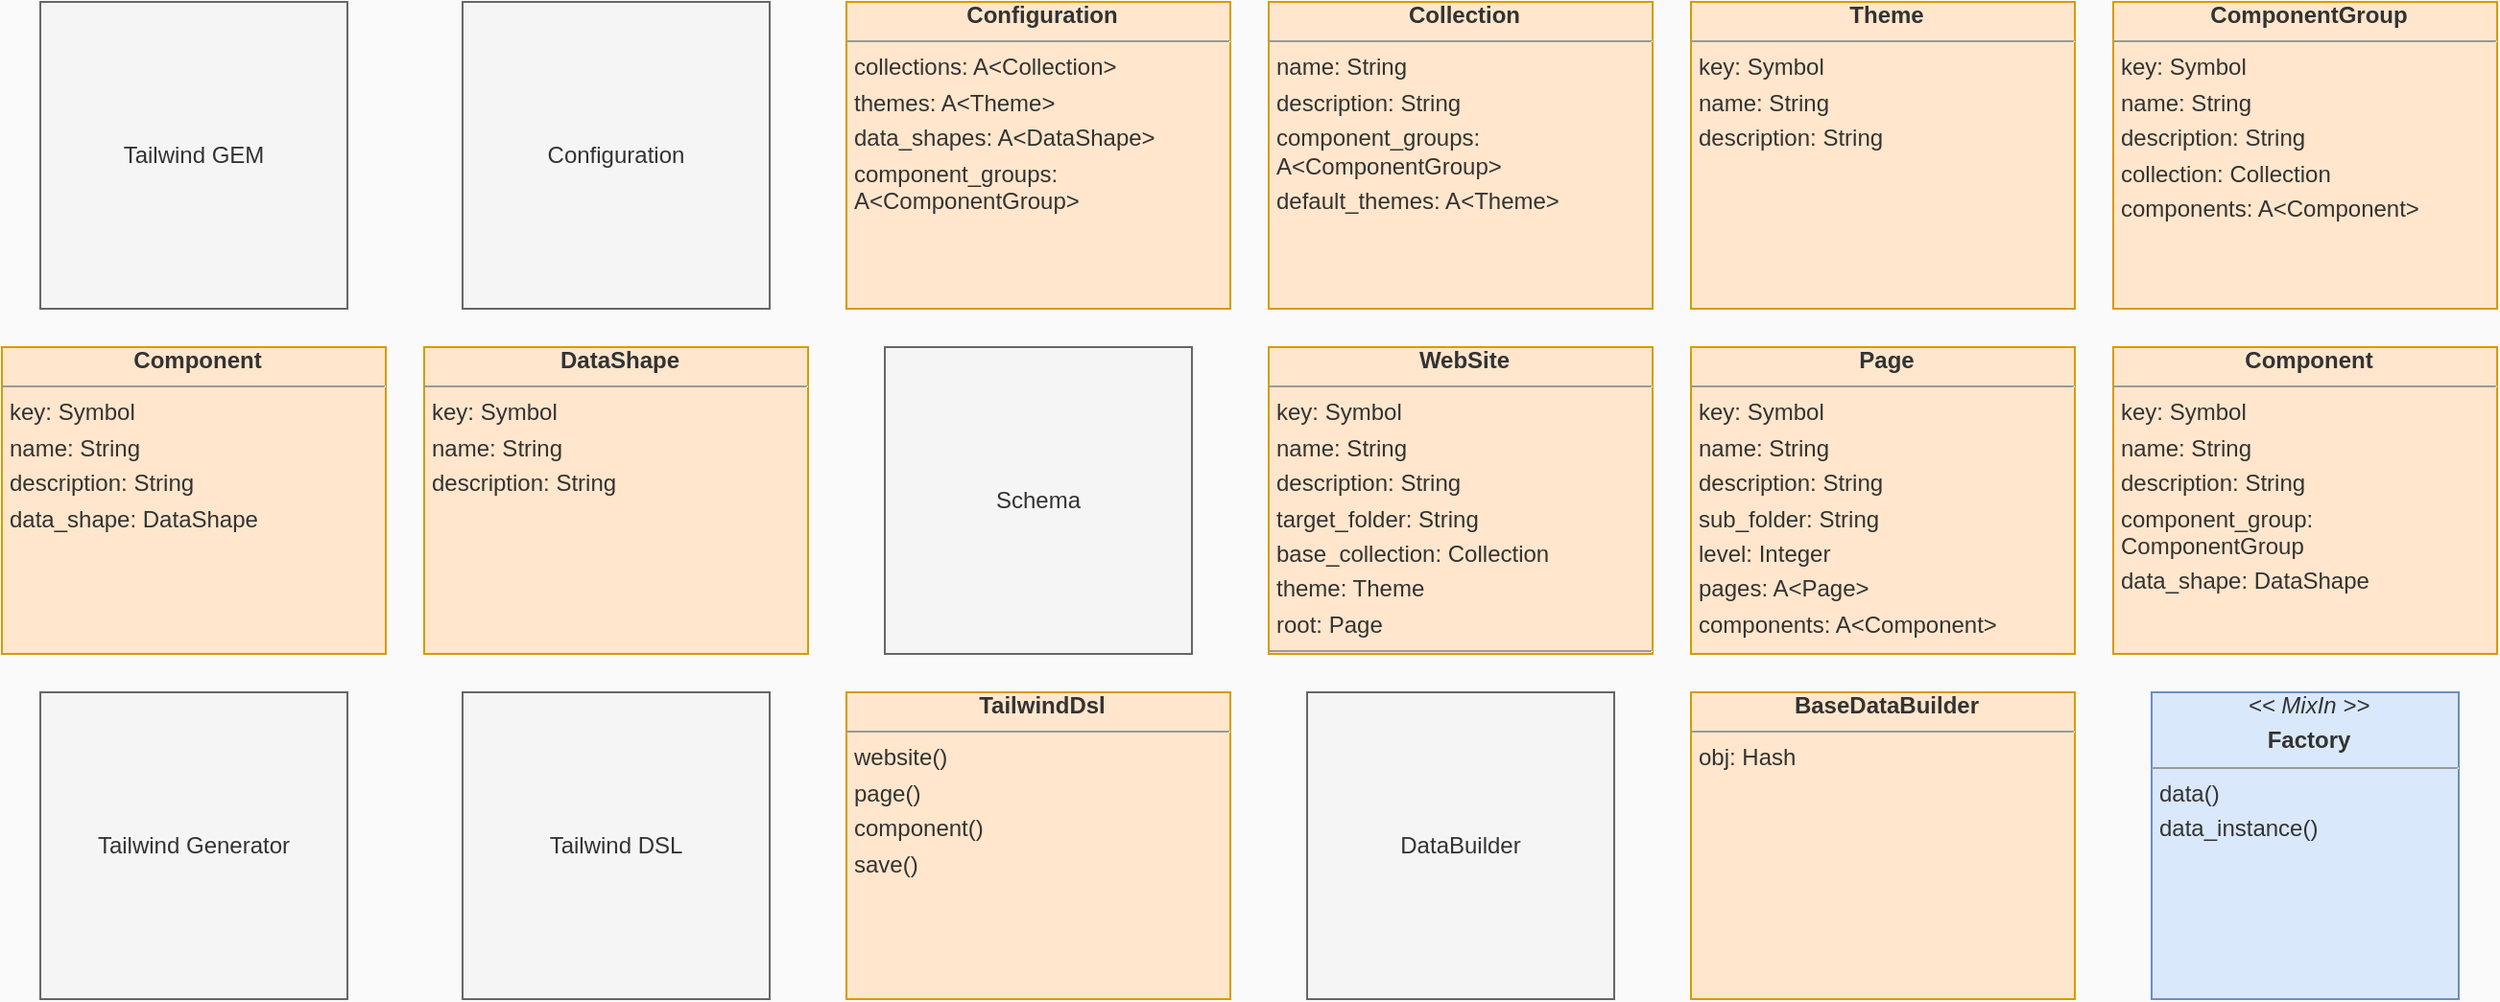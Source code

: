 <mxfile>
  <diagram id="1Og" name="Domain Modal">
    <mxGraphModel dx="0" dy="0" background="#fafafa" grid="0" gridSize="10" guides="1" tooltips="1" connect="1" arrows="1" fold="1" page="1" pageScale="1" pageWidth="1169" pageHeight="827" math="0" shadow="0">
      <root>
        <mxCell id="page_root_1Og" parent="1Og"/>
        <mxCell id="node_root_1Og" parent="page_root_1Og"/>
        <mxCell id="1Og-2" value="Tailwind GEM" style="whiteSpace=wrap;html=1;rounded=0;fillColor=#f5f5f5;strokeColor=#666666;fontColor=#333333" vertex="1" parent="node_root_1Og">
          <mxGeometry x="30" y="10" width="160" height="160" as="geometry"/>
        </mxCell>
        <mxCell id="1Og-3" value="Configuration" style="whiteSpace=wrap;html=1;rounded=0;fillColor=#f5f5f5;strokeColor=#666666;fontColor=#333333" vertex="1" parent="node_root_1Og">
          <mxGeometry x="250" y="10" width="160" height="160" as="geometry"/>
        </mxCell>
        <mxCell id="1Og-4" value="&lt;p style=&quot;margin:0px;margin-left:4px;margin-bottom:4px;text-align:center&quot;&gt;&lt;b&gt;Configuration&lt;/b&gt;&lt;/p&gt;&lt;hr size=&quot;1&quot;/&gt;&lt;p style=&quot;margin:0px;margin-left:4px;margin-bottom:4px&quot;&gt;collections: A&amp;lt;Collection&amp;gt;&lt;/p&gt;&lt;p style=&quot;margin:0px;margin-left:4px;margin-bottom:4px&quot;&gt;themes: A&amp;lt;Theme&amp;gt;&lt;/p&gt;&lt;p style=&quot;margin:0px;margin-left:4px;margin-bottom:4px&quot;&gt;data_shapes: A&amp;lt;DataShape&amp;gt;&lt;/p&gt;&lt;p style=&quot;margin:0px;margin-left:4px;margin-bottom:4px&quot;&gt;component_groups: A&amp;lt;ComponentGroup&amp;gt;&lt;/p&gt;" style="whiteSpace=wrap;html=1;rounded=0;fillColor=#ffe6cc;strokeColor=#d79b00;fontColor=#333333;align=left;overflow=fill;fontSize=12;fontFamily=Helvetica" vertex="1" parent="node_root_1Og">
          <mxGeometry x="450" y="10" width="200" height="160" as="geometry"/>
        </mxCell>
        <mxCell id="1Og-5" value="&lt;p style=&quot;margin:0px;margin-left:4px;margin-bottom:4px;text-align:center&quot;&gt;&lt;b&gt;Collection&lt;/b&gt;&lt;/p&gt;&lt;hr size=&quot;1&quot;/&gt;&lt;p style=&quot;margin:0px;margin-left:4px;margin-bottom:4px&quot;&gt;name: String&lt;/p&gt;&lt;p style=&quot;margin:0px;margin-left:4px;margin-bottom:4px&quot;&gt;description: String&lt;/p&gt;&lt;p style=&quot;margin:0px;margin-left:4px;margin-bottom:4px&quot;&gt;component_groups: A&amp;lt;ComponentGroup&amp;gt;&lt;/p&gt;&lt;p style=&quot;margin:0px;margin-left:4px;margin-bottom:4px&quot;&gt;default_themes: A&amp;lt;Theme&amp;gt;&lt;/p&gt;" style="whiteSpace=wrap;html=1;rounded=0;fillColor=#ffe6cc;strokeColor=#d79b00;fontColor=#333333;align=left;overflow=fill;fontSize=12;fontFamily=Helvetica" vertex="1" parent="node_root_1Og">
          <mxGeometry x="670" y="10" width="200" height="160" as="geometry"/>
        </mxCell>
        <mxCell id="1Og-6" value="&lt;p style=&quot;margin:0px;margin-left:4px;margin-bottom:4px;text-align:center&quot;&gt;&lt;b&gt;Theme&lt;/b&gt;&lt;/p&gt;&lt;hr size=&quot;1&quot;/&gt;&lt;p style=&quot;margin:0px;margin-left:4px;margin-bottom:4px&quot;&gt;key: Symbol&lt;/p&gt;&lt;p style=&quot;margin:0px;margin-left:4px;margin-bottom:4px&quot;&gt;name: String&lt;/p&gt;&lt;p style=&quot;margin:0px;margin-left:4px;margin-bottom:4px&quot;&gt;description: String&lt;/p&gt;" style="whiteSpace=wrap;html=1;rounded=0;fillColor=#ffe6cc;strokeColor=#d79b00;fontColor=#333333;align=left;overflow=fill;fontSize=12;fontFamily=Helvetica" vertex="1" parent="node_root_1Og">
          <mxGeometry x="890" y="10" width="200" height="160" as="geometry"/>
        </mxCell>
        <mxCell id="1Og-7" value="&lt;p style=&quot;margin:0px;margin-left:4px;margin-bottom:4px;text-align:center&quot;&gt;&lt;b&gt;ComponentGroup&lt;/b&gt;&lt;/p&gt;&lt;hr size=&quot;1&quot;/&gt;&lt;p style=&quot;margin:0px;margin-left:4px;margin-bottom:4px&quot;&gt;key: Symbol&lt;/p&gt;&lt;p style=&quot;margin:0px;margin-left:4px;margin-bottom:4px&quot;&gt;name: String&lt;/p&gt;&lt;p style=&quot;margin:0px;margin-left:4px;margin-bottom:4px&quot;&gt;description: String&lt;/p&gt;&lt;p style=&quot;margin:0px;margin-left:4px;margin-bottom:4px&quot;&gt;collection: Collection&lt;/p&gt;&lt;p style=&quot;margin:0px;margin-left:4px;margin-bottom:4px&quot;&gt;components: A&amp;lt;Component&amp;gt;&lt;/p&gt;" style="whiteSpace=wrap;html=1;rounded=0;fillColor=#ffe6cc;strokeColor=#d79b00;fontColor=#333333;align=left;overflow=fill;fontSize=12;fontFamily=Helvetica" vertex="1" parent="node_root_1Og">
          <mxGeometry x="1110" y="10" width="200" height="160" as="geometry"/>
        </mxCell>
        <mxCell id="1Og-8" value="&lt;p style=&quot;margin:0px;margin-left:4px;margin-bottom:4px;text-align:center&quot;&gt;&lt;b&gt;Component&lt;/b&gt;&lt;/p&gt;&lt;hr size=&quot;1&quot;/&gt;&lt;p style=&quot;margin:0px;margin-left:4px;margin-bottom:4px&quot;&gt;key: Symbol&lt;/p&gt;&lt;p style=&quot;margin:0px;margin-left:4px;margin-bottom:4px&quot;&gt;name: String&lt;/p&gt;&lt;p style=&quot;margin:0px;margin-left:4px;margin-bottom:4px&quot;&gt;description: String&lt;/p&gt;&lt;p style=&quot;margin:0px;margin-left:4px;margin-bottom:4px&quot;&gt;data_shape: DataShape&lt;/p&gt;" style="whiteSpace=wrap;html=1;rounded=0;fillColor=#ffe6cc;strokeColor=#d79b00;fontColor=#333333;align=left;overflow=fill;fontSize=12;fontFamily=Helvetica" vertex="1" parent="node_root_1Og">
          <mxGeometry x="10" y="190" width="200" height="160" as="geometry"/>
        </mxCell>
        <mxCell id="1Og-9" value="&lt;p style=&quot;margin:0px;margin-left:4px;margin-bottom:4px;text-align:center&quot;&gt;&lt;b&gt;DataShape&lt;/b&gt;&lt;/p&gt;&lt;hr size=&quot;1&quot;/&gt;&lt;p style=&quot;margin:0px;margin-left:4px;margin-bottom:4px&quot;&gt;key: Symbol&lt;/p&gt;&lt;p style=&quot;margin:0px;margin-left:4px;margin-bottom:4px&quot;&gt;name: String&lt;/p&gt;&lt;p style=&quot;margin:0px;margin-left:4px;margin-bottom:4px&quot;&gt;description: String&lt;/p&gt;" style="whiteSpace=wrap;html=1;rounded=0;fillColor=#ffe6cc;strokeColor=#d79b00;fontColor=#333333;align=left;overflow=fill;fontSize=12;fontFamily=Helvetica" vertex="1" parent="node_root_1Og">
          <mxGeometry x="230" y="190" width="200" height="160" as="geometry"/>
        </mxCell>
        <mxCell id="1Og-10" value="Schema" style="whiteSpace=wrap;html=1;rounded=0;fillColor=#f5f5f5;strokeColor=#666666;fontColor=#333333" vertex="1" parent="node_root_1Og">
          <mxGeometry x="470" y="190" width="160" height="160" as="geometry"/>
        </mxCell>
        <mxCell id="1Og-11" value="&lt;p style=&quot;margin:0px;margin-left:4px;margin-bottom:4px;text-align:center&quot;&gt;&lt;b&gt;WebSite&lt;/b&gt;&lt;/p&gt;&lt;hr size=&quot;1&quot;/&gt;&lt;p style=&quot;margin:0px;margin-left:4px;margin-bottom:4px&quot;&gt;key: Symbol&lt;/p&gt;&lt;p style=&quot;margin:0px;margin-left:4px;margin-bottom:4px&quot;&gt;name: String&lt;/p&gt;&lt;p style=&quot;margin:0px;margin-left:4px;margin-bottom:4px&quot;&gt;description: String&lt;/p&gt;&lt;p style=&quot;margin:0px;margin-left:4px;margin-bottom:4px&quot;&gt;target_folder: String&lt;/p&gt;&lt;p style=&quot;margin:0px;margin-left:4px;margin-bottom:4px&quot;&gt;base_collection: Collection&lt;/p&gt;&lt;p style=&quot;margin:0px;margin-left:4px;margin-bottom:4px&quot;&gt;theme: Theme&lt;/p&gt;&lt;p style=&quot;margin:0px;margin-left:4px;margin-bottom:4px&quot;&gt;root: Page&lt;/p&gt;&lt;hr size=&quot;1&quot;/&gt;&lt;p style=&quot;margin:0px;margin-left:4px;margin-bottom:4px&quot;&gt;favourite_components() : A&amp;lt;Component&amp;gt;&lt;/p&gt;" style="whiteSpace=wrap;html=1;rounded=0;fillColor=#ffe6cc;strokeColor=#d79b00;fontColor=#333333;align=left;overflow=fill;fontSize=12;fontFamily=Helvetica" vertex="1" parent="node_root_1Og">
          <mxGeometry x="670" y="190" width="200" height="160" as="geometry"/>
        </mxCell>
        <mxCell id="1Og-12" value="&lt;p style=&quot;margin:0px;margin-left:4px;margin-bottom:4px;text-align:center&quot;&gt;&lt;b&gt;Page&lt;/b&gt;&lt;/p&gt;&lt;hr size=&quot;1&quot;/&gt;&lt;p style=&quot;margin:0px;margin-left:4px;margin-bottom:4px&quot;&gt;key: Symbol&lt;/p&gt;&lt;p style=&quot;margin:0px;margin-left:4px;margin-bottom:4px&quot;&gt;name: String&lt;/p&gt;&lt;p style=&quot;margin:0px;margin-left:4px;margin-bottom:4px&quot;&gt;description: String&lt;/p&gt;&lt;p style=&quot;margin:0px;margin-left:4px;margin-bottom:4px&quot;&gt;sub_folder: String&lt;/p&gt;&lt;p style=&quot;margin:0px;margin-left:4px;margin-bottom:4px&quot;&gt;level: Integer&lt;/p&gt;&lt;p style=&quot;margin:0px;margin-left:4px;margin-bottom:4px&quot;&gt;pages: A&amp;lt;Page&amp;gt;&lt;/p&gt;&lt;p style=&quot;margin:0px;margin-left:4px;margin-bottom:4px&quot;&gt;components: A&amp;lt;Component&amp;gt;&lt;/p&gt;" style="whiteSpace=wrap;html=1;rounded=0;fillColor=#ffe6cc;strokeColor=#d79b00;fontColor=#333333;align=left;overflow=fill;fontSize=12;fontFamily=Helvetica" vertex="1" parent="node_root_1Og">
          <mxGeometry x="890" y="190" width="200" height="160" as="geometry"/>
        </mxCell>
        <mxCell id="1Og-13" value="&lt;p style=&quot;margin:0px;margin-left:4px;margin-bottom:4px;text-align:center&quot;&gt;&lt;b&gt;Component&lt;/b&gt;&lt;/p&gt;&lt;hr size=&quot;1&quot;/&gt;&lt;p style=&quot;margin:0px;margin-left:4px;margin-bottom:4px&quot;&gt;key: Symbol&lt;/p&gt;&lt;p style=&quot;margin:0px;margin-left:4px;margin-bottom:4px&quot;&gt;name: String&lt;/p&gt;&lt;p style=&quot;margin:0px;margin-left:4px;margin-bottom:4px&quot;&gt;description: String&lt;/p&gt;&lt;p style=&quot;margin:0px;margin-left:4px;margin-bottom:4px&quot;&gt;component_group: ComponentGroup&lt;/p&gt;&lt;p style=&quot;margin:0px;margin-left:4px;margin-bottom:4px&quot;&gt;data_shape: DataShape&lt;/p&gt;" style="whiteSpace=wrap;html=1;rounded=0;fillColor=#ffe6cc;strokeColor=#d79b00;fontColor=#333333;align=left;overflow=fill;fontSize=12;fontFamily=Helvetica" vertex="1" parent="node_root_1Og">
          <mxGeometry x="1110" y="190" width="200" height="160" as="geometry"/>
        </mxCell>
        <mxCell id="1Og-14" value="Tailwind Generator" style="whiteSpace=wrap;html=1;rounded=0;fillColor=#f5f5f5;strokeColor=#666666;fontColor=#333333" vertex="1" parent="node_root_1Og">
          <mxGeometry x="30" y="370" width="160" height="160" as="geometry"/>
        </mxCell>
        <mxCell id="1Og-15" value="Tailwind DSL" style="whiteSpace=wrap;html=1;rounded=0;fillColor=#f5f5f5;strokeColor=#666666;fontColor=#333333" vertex="1" parent="node_root_1Og">
          <mxGeometry x="250" y="370" width="160" height="160" as="geometry"/>
        </mxCell>
        <mxCell id="1Og-16" value="&lt;p style=&quot;margin:0px;margin-left:4px;margin-bottom:4px;text-align:center&quot;&gt;&lt;b&gt;TailwindDsl&lt;/b&gt;&lt;/p&gt;&lt;hr size=&quot;1&quot;/&gt;&lt;p style=&quot;margin:0px;margin-left:4px;margin-bottom:4px&quot;&gt;website()&lt;/p&gt;&lt;p style=&quot;margin:0px;margin-left:4px;margin-bottom:4px&quot;&gt;page()&lt;/p&gt;&lt;p style=&quot;margin:0px;margin-left:4px;margin-bottom:4px&quot;&gt;component()&lt;/p&gt;&lt;p style=&quot;margin:0px;margin-left:4px;margin-bottom:4px&quot;&gt;save()&lt;/p&gt;" style="whiteSpace=wrap;html=1;rounded=0;fillColor=#ffe6cc;strokeColor=#d79b00;fontColor=#333333;align=left;overflow=fill;fontSize=12;fontFamily=Helvetica" vertex="1" parent="node_root_1Og">
          <mxGeometry x="450" y="370" width="200" height="160" as="geometry"/>
        </mxCell>
        <mxCell id="1Og-17" value="DataBuilder" style="whiteSpace=wrap;html=1;rounded=0;fillColor=#f5f5f5;strokeColor=#666666;fontColor=#333333" vertex="1" parent="node_root_1Og">
          <mxGeometry x="690" y="370" width="160" height="160" as="geometry"/>
        </mxCell>
        <mxCell id="1Og-18" value="&lt;p style=&quot;margin:0px;margin-left:4px;margin-bottom:4px;text-align:center&quot;&gt;&lt;b&gt;BaseDataBuilder&lt;/b&gt;&lt;/p&gt;&lt;hr size=&quot;1&quot;/&gt;&lt;p style=&quot;margin:0px;margin-left:4px;margin-bottom:4px&quot;&gt;obj: Hash&lt;/p&gt;" style="whiteSpace=wrap;html=1;rounded=0;fillColor=#ffe6cc;strokeColor=#d79b00;fontColor=#333333;align=left;overflow=fill;fontSize=12;fontFamily=Helvetica" vertex="1" parent="node_root_1Og">
          <mxGeometry x="890" y="370" width="200" height="160" as="geometry"/>
        </mxCell>
        <mxCell id="1Og-19" value="&lt;p style=&quot;margin:0px;margin-left:4px;margin-bottom:4px;text-align:center&quot;&gt;&lt;i&gt;&amp;lt;&amp;lt; MixIn &amp;gt;&amp;gt;&lt;/i&gt;&lt;/p&gt;&lt;p style=&quot;margin:0px;margin-left:4px;margin-bottom:4px;text-align:center&quot;&gt;&lt;b&gt;Factory&lt;/b&gt;&lt;/p&gt;&lt;hr size=&quot;1&quot;/&gt;&lt;p style=&quot;margin:0px;margin-left:4px;margin-bottom:4px&quot;&gt;data()&lt;/p&gt;&lt;p style=&quot;margin:0px;margin-left:4px;margin-bottom:4px&quot;&gt;data_instance()&lt;/p&gt;" style="whiteSpace=wrap;html=1;rounded=0;fillColor=#dae8fc;strokeColor=#6c8ebf;fontColor=#333333;align=left;overflow=fill;fontSize=12;fontFamily=Helvetica" vertex="1" parent="node_root_1Og">
          <mxGeometry x="1130" y="370" width="160" height="160" as="geometry"/>
        </mxCell>
      </root>
    </mxGraphModel>
  </diagram>
</mxfile>